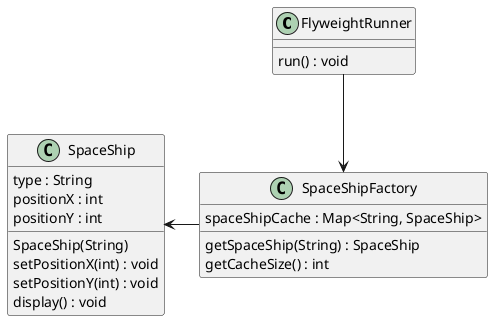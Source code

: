 @startuml

class FlyweightRunner {
    run() : void
}

class SpaceShip {
    type : String
    positionX : int
    positionY : int
    SpaceShip(String)
    setPositionX(int) : void
    setPositionY(int) : void
    display() : void
}

class SpaceShipFactory {
    spaceShipCache : Map<String, SpaceShip>
    getSpaceShip(String) : SpaceShip
    getCacheSize() : int
}

SpaceShip <- SpaceShipFactory
FlyweightRunner --> SpaceShipFactory

@enduml